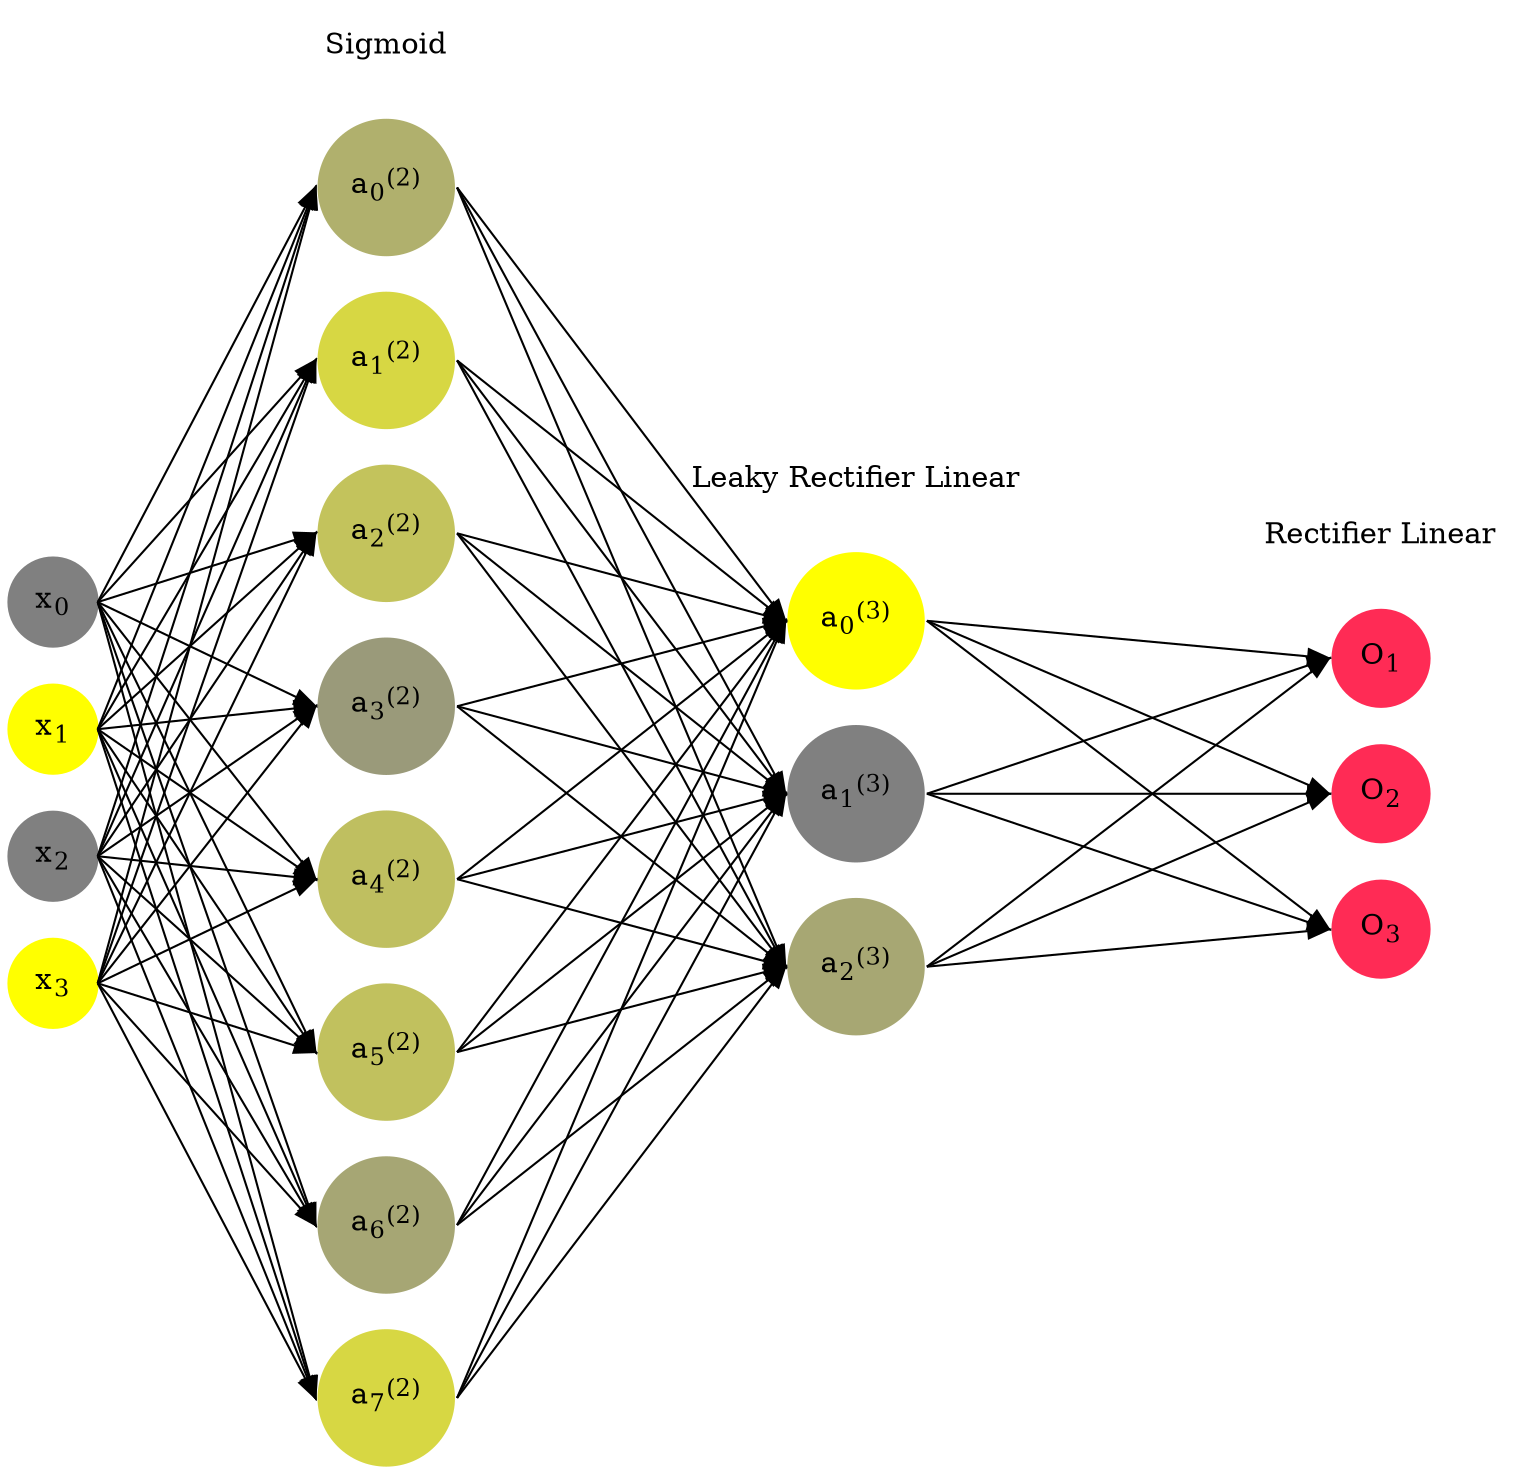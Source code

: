 digraph G {
	rankdir = LR;
	splines=false;
	edge[style=invis];
	ranksep= 1.4;
	{
	node [shape=circle, color="0.1667, 0.0, 0.5", style=filled, fillcolor="0.1667, 0.0, 0.5"];
	x0 [label=<x<sub>0</sub>>];
	}
	{
	node [shape=circle, color="0.1667, 1.0, 1.0", style=filled, fillcolor="0.1667, 1.0, 1.0"];
	x1 [label=<x<sub>1</sub>>];
	}
	{
	node [shape=circle, color="0.1667, 0.0, 0.5", style=filled, fillcolor="0.1667, 0.0, 0.5"];
	x2 [label=<x<sub>2</sub>>];
	}
	{
	node [shape=circle, color="0.1667, 1.0, 1.0", style=filled, fillcolor="0.1667, 1.0, 1.0"];
	x3 [label=<x<sub>3</sub>>];
	}
	{
	node [shape=circle, color="0.1667, 0.380093, 0.690047", style=filled, fillcolor="0.1667, 0.380093, 0.690047"];
	a02 [label=<a<sub>0</sub><sup>(2)</sup>>];
	}
	{
	node [shape=circle, color="0.1667, 0.686796, 0.843398", style=filled, fillcolor="0.1667, 0.686796, 0.843398"];
	a12 [label=<a<sub>1</sub><sup>(2)</sup>>];
	}
	{
	node [shape=circle, color="0.1667, 0.528282, 0.764141", style=filled, fillcolor="0.1667, 0.528282, 0.764141"];
	a22 [label=<a<sub>2</sub><sup>(2)</sup>>];
	}
	{
	node [shape=circle, color="0.1667, 0.206571, 0.603286", style=filled, fillcolor="0.1667, 0.206571, 0.603286"];
	a32 [label=<a<sub>3</sub><sup>(2)</sup>>];
	}
	{
	node [shape=circle, color="0.1667, 0.495855, 0.747928", style=filled, fillcolor="0.1667, 0.495855, 0.747928"];
	a42 [label=<a<sub>4</sub><sup>(2)</sup>>];
	}
	{
	node [shape=circle, color="0.1667, 0.511909, 0.755955", style=filled, fillcolor="0.1667, 0.511909, 0.755955"];
	a52 [label=<a<sub>5</sub><sup>(2)</sup>>];
	}
	{
	node [shape=circle, color="0.1667, 0.298645, 0.649322", style=filled, fillcolor="0.1667, 0.298645, 0.649322"];
	a62 [label=<a<sub>6</sub><sup>(2)</sup>>];
	}
	{
	node [shape=circle, color="0.1667, 0.685040, 0.842520", style=filled, fillcolor="0.1667, 0.685040, 0.842520"];
	a72 [label=<a<sub>7</sub><sup>(2)</sup>>];
	}
	{
	node [shape=circle, color="0.1667, 1.039081, 1.019540", style=filled, fillcolor="0.1667, 1.039081, 1.019540"];
	a03 [label=<a<sub>0</sub><sup>(3)</sup>>];
	}
	{
	node [shape=circle, color="0.1667, 0.000459, 0.500230", style=filled, fillcolor="0.1667, 0.000459, 0.500230"];
	a13 [label=<a<sub>1</sub><sup>(3)</sup>>];
	}
	{
	node [shape=circle, color="0.1667, 0.311973, 0.655987", style=filled, fillcolor="0.1667, 0.311973, 0.655987"];
	a23 [label=<a<sub>2</sub><sup>(3)</sup>>];
	}
	{
	node [shape=circle, color="0.9667, 0.83, 1.0", style=filled, fillcolor="0.9667, 0.83, 1.0"];
	O1 [label=<O<sub>1</sub>>];
	}
	{
	node [shape=circle, color="0.9667, 0.83, 1.0", style=filled, fillcolor="0.9667, 0.83, 1.0"];
	O2 [label=<O<sub>2</sub>>];
	}
	{
	node [shape=circle, color="0.9667, 0.83, 1.0", style=filled, fillcolor="0.9667, 0.83, 1.0"];
	O3 [label=<O<sub>3</sub>>];
	}
	{
	rank=same;
	x0->x1->x2->x3;
	}
	{
	rank=same;
	a02->a12->a22->a32->a42->a52->a62->a72;
	}
	{
	rank=same;
	a03->a13->a23;
	}
	{
	rank=same;
	O1->O2->O3;
	}
	l1 [shape=plaintext,label="Sigmoid"];
	l1->a02;
	{rank=same; l1;a02};
	l2 [shape=plaintext,label="Leaky Rectifier Linear"];
	l2->a03;
	{rank=same; l2;a03};
	l3 [shape=plaintext,label="Rectifier Linear"];
	l3->O1;
	{rank=same; l3;O1};
edge[style=solid, tailport=e, headport=w];
	{x0;x1;x2;x3} -> {a02;a12;a22;a32;a42;a52;a62;a72};
	{a02;a12;a22;a32;a42;a52;a62;a72} -> {a03;a13;a23};
	{a03;a13;a23} -> {O1,O2,O3};
}